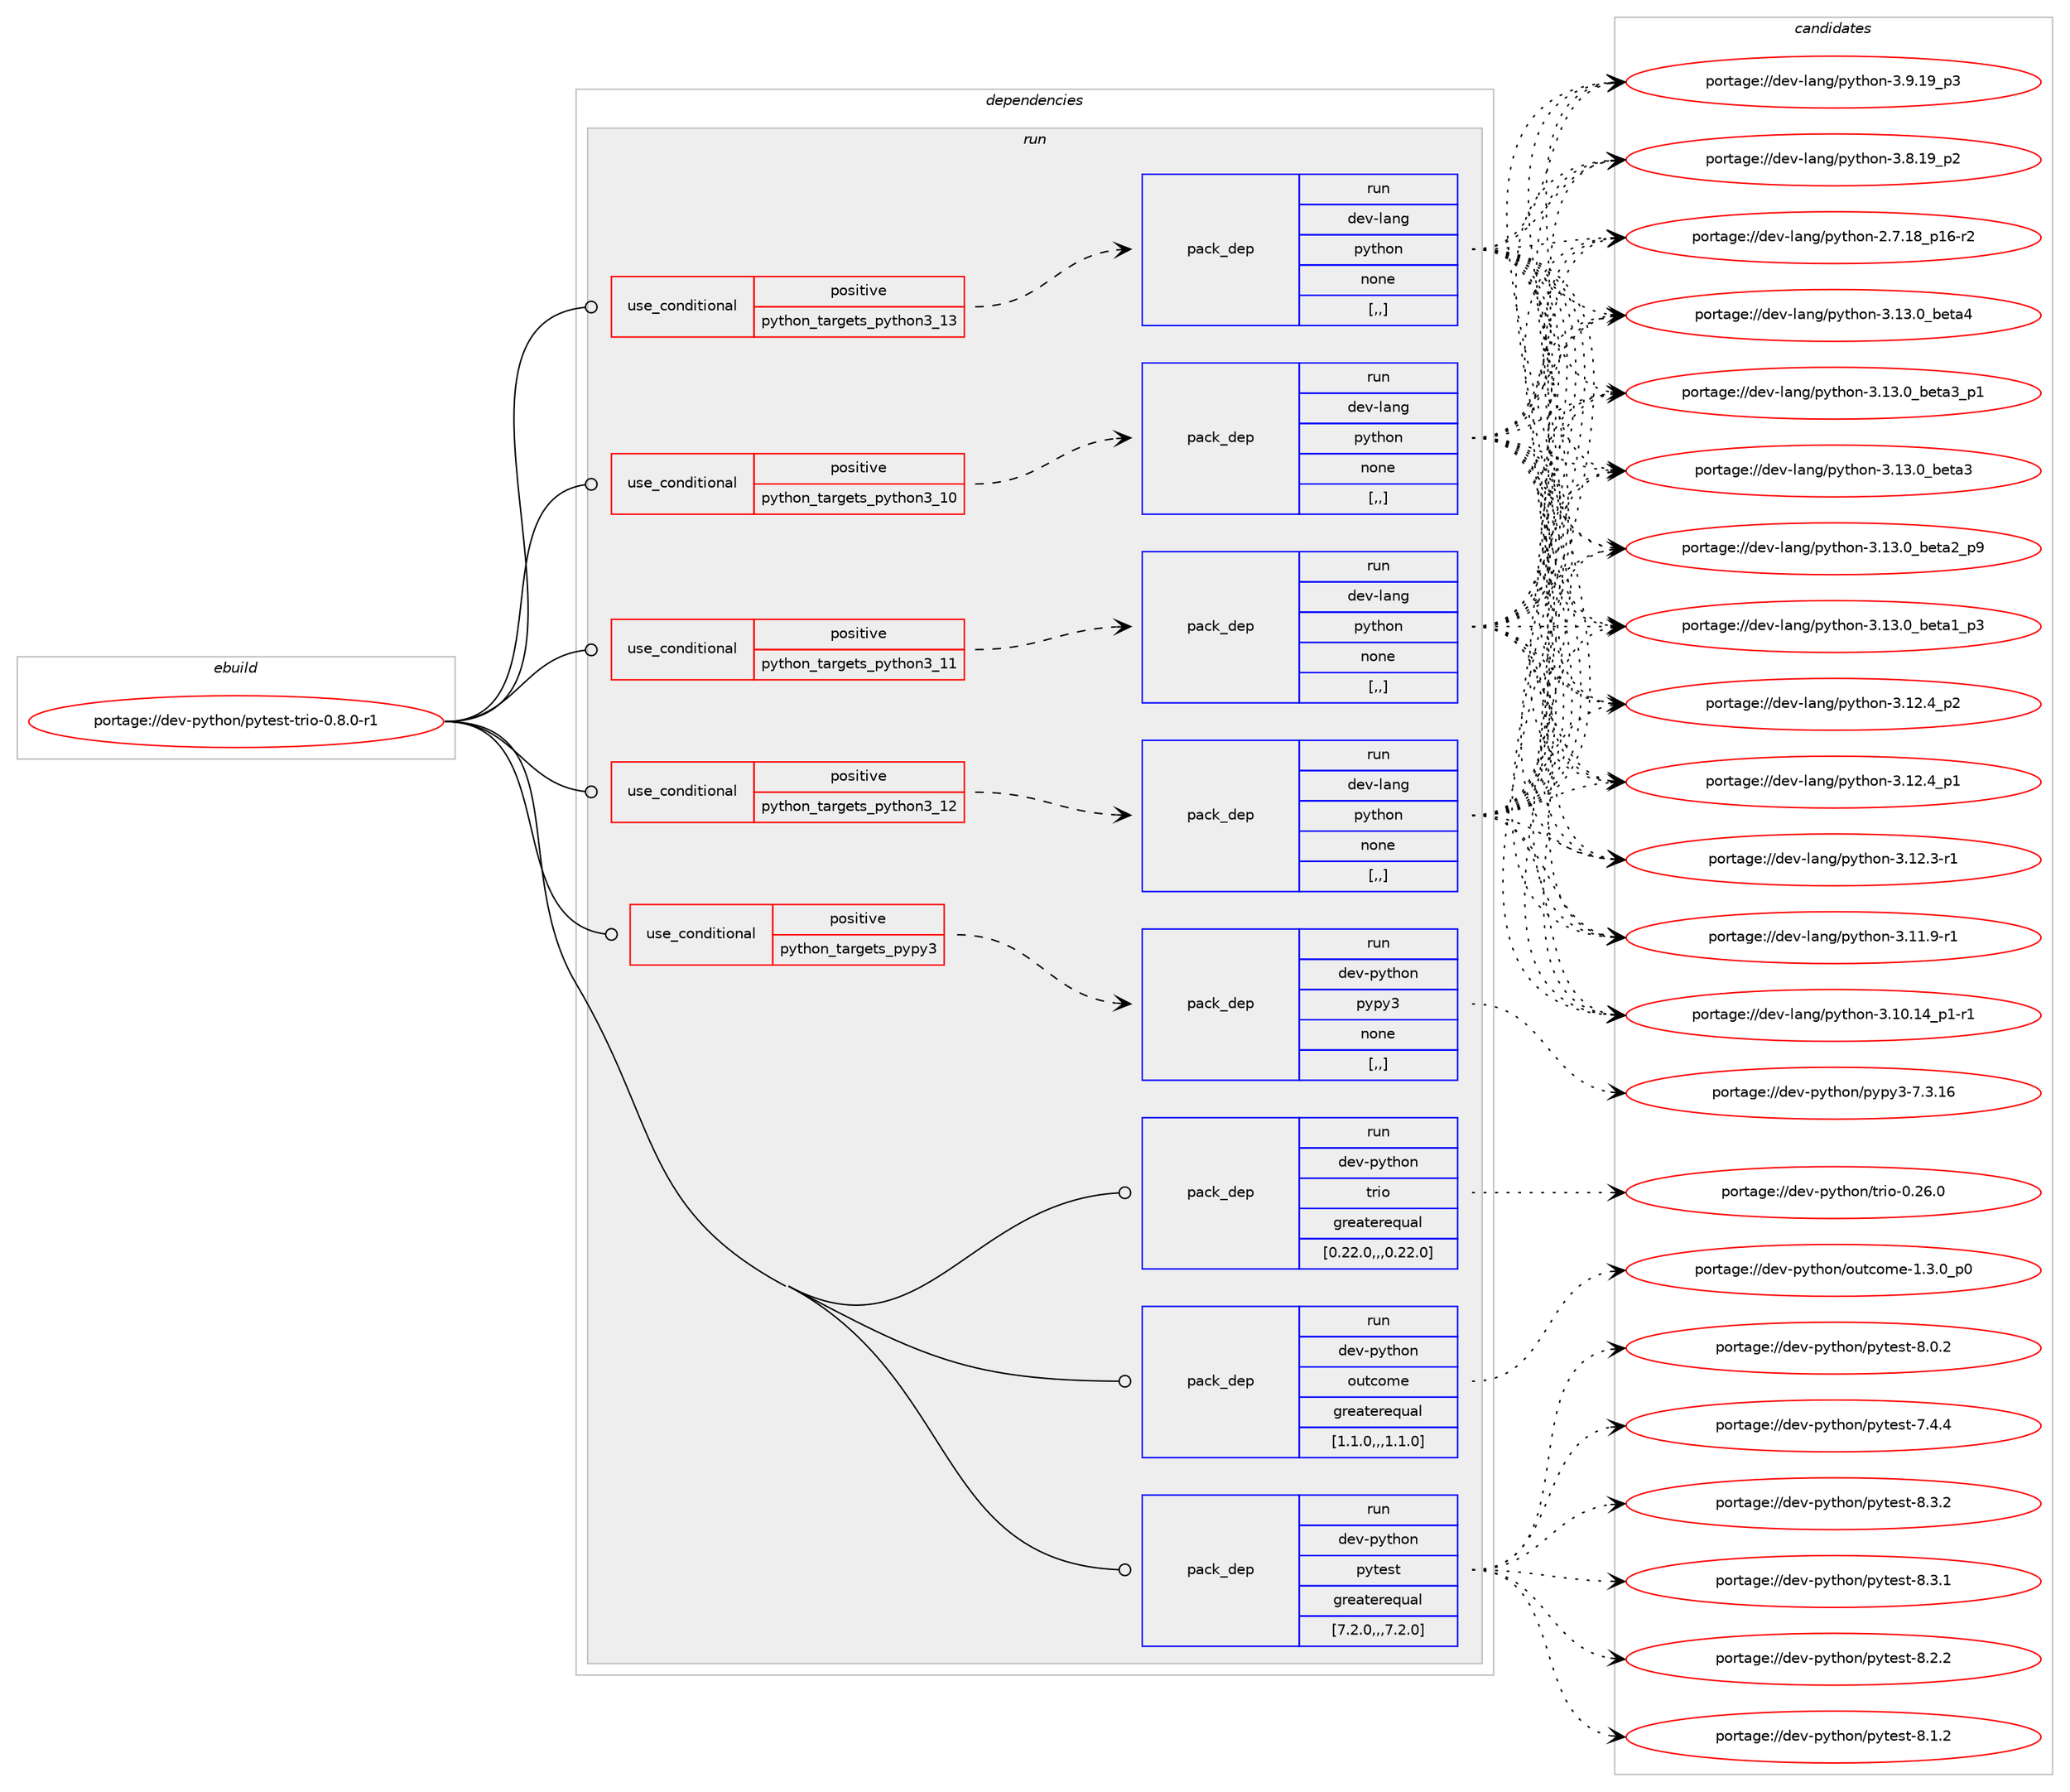 digraph prolog {

# *************
# Graph options
# *************

newrank=true;
concentrate=true;
compound=true;
graph [rankdir=LR,fontname=Helvetica,fontsize=10,ranksep=1.5];#, ranksep=2.5, nodesep=0.2];
edge  [arrowhead=vee];
node  [fontname=Helvetica,fontsize=10];

# **********
# The ebuild
# **********

subgraph cluster_leftcol {
color=gray;
label=<<i>ebuild</i>>;
id [label="portage://dev-python/pytest-trio-0.8.0-r1", color=red, width=4, href="../dev-python/pytest-trio-0.8.0-r1.svg"];
}

# ****************
# The dependencies
# ****************

subgraph cluster_midcol {
color=gray;
label=<<i>dependencies</i>>;
subgraph cluster_compile {
fillcolor="#eeeeee";
style=filled;
label=<<i>compile</i>>;
}
subgraph cluster_compileandrun {
fillcolor="#eeeeee";
style=filled;
label=<<i>compile and run</i>>;
}
subgraph cluster_run {
fillcolor="#eeeeee";
style=filled;
label=<<i>run</i>>;
subgraph cond38189 {
dependency159894 [label=<<TABLE BORDER="0" CELLBORDER="1" CELLSPACING="0" CELLPADDING="4"><TR><TD ROWSPAN="3" CELLPADDING="10">use_conditional</TD></TR><TR><TD>positive</TD></TR><TR><TD>python_targets_pypy3</TD></TR></TABLE>>, shape=none, color=red];
subgraph pack120436 {
dependency159895 [label=<<TABLE BORDER="0" CELLBORDER="1" CELLSPACING="0" CELLPADDING="4" WIDTH="220"><TR><TD ROWSPAN="6" CELLPADDING="30">pack_dep</TD></TR><TR><TD WIDTH="110">run</TD></TR><TR><TD>dev-python</TD></TR><TR><TD>pypy3</TD></TR><TR><TD>none</TD></TR><TR><TD>[,,]</TD></TR></TABLE>>, shape=none, color=blue];
}
dependency159894:e -> dependency159895:w [weight=20,style="dashed",arrowhead="vee"];
}
id:e -> dependency159894:w [weight=20,style="solid",arrowhead="odot"];
subgraph cond38190 {
dependency159896 [label=<<TABLE BORDER="0" CELLBORDER="1" CELLSPACING="0" CELLPADDING="4"><TR><TD ROWSPAN="3" CELLPADDING="10">use_conditional</TD></TR><TR><TD>positive</TD></TR><TR><TD>python_targets_python3_10</TD></TR></TABLE>>, shape=none, color=red];
subgraph pack120437 {
dependency159897 [label=<<TABLE BORDER="0" CELLBORDER="1" CELLSPACING="0" CELLPADDING="4" WIDTH="220"><TR><TD ROWSPAN="6" CELLPADDING="30">pack_dep</TD></TR><TR><TD WIDTH="110">run</TD></TR><TR><TD>dev-lang</TD></TR><TR><TD>python</TD></TR><TR><TD>none</TD></TR><TR><TD>[,,]</TD></TR></TABLE>>, shape=none, color=blue];
}
dependency159896:e -> dependency159897:w [weight=20,style="dashed",arrowhead="vee"];
}
id:e -> dependency159896:w [weight=20,style="solid",arrowhead="odot"];
subgraph cond38191 {
dependency159898 [label=<<TABLE BORDER="0" CELLBORDER="1" CELLSPACING="0" CELLPADDING="4"><TR><TD ROWSPAN="3" CELLPADDING="10">use_conditional</TD></TR><TR><TD>positive</TD></TR><TR><TD>python_targets_python3_11</TD></TR></TABLE>>, shape=none, color=red];
subgraph pack120438 {
dependency159899 [label=<<TABLE BORDER="0" CELLBORDER="1" CELLSPACING="0" CELLPADDING="4" WIDTH="220"><TR><TD ROWSPAN="6" CELLPADDING="30">pack_dep</TD></TR><TR><TD WIDTH="110">run</TD></TR><TR><TD>dev-lang</TD></TR><TR><TD>python</TD></TR><TR><TD>none</TD></TR><TR><TD>[,,]</TD></TR></TABLE>>, shape=none, color=blue];
}
dependency159898:e -> dependency159899:w [weight=20,style="dashed",arrowhead="vee"];
}
id:e -> dependency159898:w [weight=20,style="solid",arrowhead="odot"];
subgraph cond38192 {
dependency159900 [label=<<TABLE BORDER="0" CELLBORDER="1" CELLSPACING="0" CELLPADDING="4"><TR><TD ROWSPAN="3" CELLPADDING="10">use_conditional</TD></TR><TR><TD>positive</TD></TR><TR><TD>python_targets_python3_12</TD></TR></TABLE>>, shape=none, color=red];
subgraph pack120439 {
dependency159901 [label=<<TABLE BORDER="0" CELLBORDER="1" CELLSPACING="0" CELLPADDING="4" WIDTH="220"><TR><TD ROWSPAN="6" CELLPADDING="30">pack_dep</TD></TR><TR><TD WIDTH="110">run</TD></TR><TR><TD>dev-lang</TD></TR><TR><TD>python</TD></TR><TR><TD>none</TD></TR><TR><TD>[,,]</TD></TR></TABLE>>, shape=none, color=blue];
}
dependency159900:e -> dependency159901:w [weight=20,style="dashed",arrowhead="vee"];
}
id:e -> dependency159900:w [weight=20,style="solid",arrowhead="odot"];
subgraph cond38193 {
dependency159902 [label=<<TABLE BORDER="0" CELLBORDER="1" CELLSPACING="0" CELLPADDING="4"><TR><TD ROWSPAN="3" CELLPADDING="10">use_conditional</TD></TR><TR><TD>positive</TD></TR><TR><TD>python_targets_python3_13</TD></TR></TABLE>>, shape=none, color=red];
subgraph pack120440 {
dependency159903 [label=<<TABLE BORDER="0" CELLBORDER="1" CELLSPACING="0" CELLPADDING="4" WIDTH="220"><TR><TD ROWSPAN="6" CELLPADDING="30">pack_dep</TD></TR><TR><TD WIDTH="110">run</TD></TR><TR><TD>dev-lang</TD></TR><TR><TD>python</TD></TR><TR><TD>none</TD></TR><TR><TD>[,,]</TD></TR></TABLE>>, shape=none, color=blue];
}
dependency159902:e -> dependency159903:w [weight=20,style="dashed",arrowhead="vee"];
}
id:e -> dependency159902:w [weight=20,style="solid",arrowhead="odot"];
subgraph pack120441 {
dependency159904 [label=<<TABLE BORDER="0" CELLBORDER="1" CELLSPACING="0" CELLPADDING="4" WIDTH="220"><TR><TD ROWSPAN="6" CELLPADDING="30">pack_dep</TD></TR><TR><TD WIDTH="110">run</TD></TR><TR><TD>dev-python</TD></TR><TR><TD>outcome</TD></TR><TR><TD>greaterequal</TD></TR><TR><TD>[1.1.0,,,1.1.0]</TD></TR></TABLE>>, shape=none, color=blue];
}
id:e -> dependency159904:w [weight=20,style="solid",arrowhead="odot"];
subgraph pack120442 {
dependency159905 [label=<<TABLE BORDER="0" CELLBORDER="1" CELLSPACING="0" CELLPADDING="4" WIDTH="220"><TR><TD ROWSPAN="6" CELLPADDING="30">pack_dep</TD></TR><TR><TD WIDTH="110">run</TD></TR><TR><TD>dev-python</TD></TR><TR><TD>pytest</TD></TR><TR><TD>greaterequal</TD></TR><TR><TD>[7.2.0,,,7.2.0]</TD></TR></TABLE>>, shape=none, color=blue];
}
id:e -> dependency159905:w [weight=20,style="solid",arrowhead="odot"];
subgraph pack120443 {
dependency159906 [label=<<TABLE BORDER="0" CELLBORDER="1" CELLSPACING="0" CELLPADDING="4" WIDTH="220"><TR><TD ROWSPAN="6" CELLPADDING="30">pack_dep</TD></TR><TR><TD WIDTH="110">run</TD></TR><TR><TD>dev-python</TD></TR><TR><TD>trio</TD></TR><TR><TD>greaterequal</TD></TR><TR><TD>[0.22.0,,,0.22.0]</TD></TR></TABLE>>, shape=none, color=blue];
}
id:e -> dependency159906:w [weight=20,style="solid",arrowhead="odot"];
}
}

# **************
# The candidates
# **************

subgraph cluster_choices {
rank=same;
color=gray;
label=<<i>candidates</i>>;

subgraph choice120436 {
color=black;
nodesep=1;
choice10010111845112121116104111110471121211121215145554651464954 [label="portage://dev-python/pypy3-7.3.16", color=red, width=4,href="../dev-python/pypy3-7.3.16.svg"];
dependency159895:e -> choice10010111845112121116104111110471121211121215145554651464954:w [style=dotted,weight="100"];
}
subgraph choice120437 {
color=black;
nodesep=1;
choice1001011184510897110103471121211161041111104551464951464895981011169752 [label="portage://dev-lang/python-3.13.0_beta4", color=red, width=4,href="../dev-lang/python-3.13.0_beta4.svg"];
choice10010111845108971101034711212111610411111045514649514648959810111697519511249 [label="portage://dev-lang/python-3.13.0_beta3_p1", color=red, width=4,href="../dev-lang/python-3.13.0_beta3_p1.svg"];
choice1001011184510897110103471121211161041111104551464951464895981011169751 [label="portage://dev-lang/python-3.13.0_beta3", color=red, width=4,href="../dev-lang/python-3.13.0_beta3.svg"];
choice10010111845108971101034711212111610411111045514649514648959810111697509511257 [label="portage://dev-lang/python-3.13.0_beta2_p9", color=red, width=4,href="../dev-lang/python-3.13.0_beta2_p9.svg"];
choice10010111845108971101034711212111610411111045514649514648959810111697499511251 [label="portage://dev-lang/python-3.13.0_beta1_p3", color=red, width=4,href="../dev-lang/python-3.13.0_beta1_p3.svg"];
choice100101118451089711010347112121116104111110455146495046529511250 [label="portage://dev-lang/python-3.12.4_p2", color=red, width=4,href="../dev-lang/python-3.12.4_p2.svg"];
choice100101118451089711010347112121116104111110455146495046529511249 [label="portage://dev-lang/python-3.12.4_p1", color=red, width=4,href="../dev-lang/python-3.12.4_p1.svg"];
choice100101118451089711010347112121116104111110455146495046514511449 [label="portage://dev-lang/python-3.12.3-r1", color=red, width=4,href="../dev-lang/python-3.12.3-r1.svg"];
choice100101118451089711010347112121116104111110455146494946574511449 [label="portage://dev-lang/python-3.11.9-r1", color=red, width=4,href="../dev-lang/python-3.11.9-r1.svg"];
choice100101118451089711010347112121116104111110455146494846495295112494511449 [label="portage://dev-lang/python-3.10.14_p1-r1", color=red, width=4,href="../dev-lang/python-3.10.14_p1-r1.svg"];
choice100101118451089711010347112121116104111110455146574649579511251 [label="portage://dev-lang/python-3.9.19_p3", color=red, width=4,href="../dev-lang/python-3.9.19_p3.svg"];
choice100101118451089711010347112121116104111110455146564649579511250 [label="portage://dev-lang/python-3.8.19_p2", color=red, width=4,href="../dev-lang/python-3.8.19_p2.svg"];
choice100101118451089711010347112121116104111110455046554649569511249544511450 [label="portage://dev-lang/python-2.7.18_p16-r2", color=red, width=4,href="../dev-lang/python-2.7.18_p16-r2.svg"];
dependency159897:e -> choice1001011184510897110103471121211161041111104551464951464895981011169752:w [style=dotted,weight="100"];
dependency159897:e -> choice10010111845108971101034711212111610411111045514649514648959810111697519511249:w [style=dotted,weight="100"];
dependency159897:e -> choice1001011184510897110103471121211161041111104551464951464895981011169751:w [style=dotted,weight="100"];
dependency159897:e -> choice10010111845108971101034711212111610411111045514649514648959810111697509511257:w [style=dotted,weight="100"];
dependency159897:e -> choice10010111845108971101034711212111610411111045514649514648959810111697499511251:w [style=dotted,weight="100"];
dependency159897:e -> choice100101118451089711010347112121116104111110455146495046529511250:w [style=dotted,weight="100"];
dependency159897:e -> choice100101118451089711010347112121116104111110455146495046529511249:w [style=dotted,weight="100"];
dependency159897:e -> choice100101118451089711010347112121116104111110455146495046514511449:w [style=dotted,weight="100"];
dependency159897:e -> choice100101118451089711010347112121116104111110455146494946574511449:w [style=dotted,weight="100"];
dependency159897:e -> choice100101118451089711010347112121116104111110455146494846495295112494511449:w [style=dotted,weight="100"];
dependency159897:e -> choice100101118451089711010347112121116104111110455146574649579511251:w [style=dotted,weight="100"];
dependency159897:e -> choice100101118451089711010347112121116104111110455146564649579511250:w [style=dotted,weight="100"];
dependency159897:e -> choice100101118451089711010347112121116104111110455046554649569511249544511450:w [style=dotted,weight="100"];
}
subgraph choice120438 {
color=black;
nodesep=1;
choice1001011184510897110103471121211161041111104551464951464895981011169752 [label="portage://dev-lang/python-3.13.0_beta4", color=red, width=4,href="../dev-lang/python-3.13.0_beta4.svg"];
choice10010111845108971101034711212111610411111045514649514648959810111697519511249 [label="portage://dev-lang/python-3.13.0_beta3_p1", color=red, width=4,href="../dev-lang/python-3.13.0_beta3_p1.svg"];
choice1001011184510897110103471121211161041111104551464951464895981011169751 [label="portage://dev-lang/python-3.13.0_beta3", color=red, width=4,href="../dev-lang/python-3.13.0_beta3.svg"];
choice10010111845108971101034711212111610411111045514649514648959810111697509511257 [label="portage://dev-lang/python-3.13.0_beta2_p9", color=red, width=4,href="../dev-lang/python-3.13.0_beta2_p9.svg"];
choice10010111845108971101034711212111610411111045514649514648959810111697499511251 [label="portage://dev-lang/python-3.13.0_beta1_p3", color=red, width=4,href="../dev-lang/python-3.13.0_beta1_p3.svg"];
choice100101118451089711010347112121116104111110455146495046529511250 [label="portage://dev-lang/python-3.12.4_p2", color=red, width=4,href="../dev-lang/python-3.12.4_p2.svg"];
choice100101118451089711010347112121116104111110455146495046529511249 [label="portage://dev-lang/python-3.12.4_p1", color=red, width=4,href="../dev-lang/python-3.12.4_p1.svg"];
choice100101118451089711010347112121116104111110455146495046514511449 [label="portage://dev-lang/python-3.12.3-r1", color=red, width=4,href="../dev-lang/python-3.12.3-r1.svg"];
choice100101118451089711010347112121116104111110455146494946574511449 [label="portage://dev-lang/python-3.11.9-r1", color=red, width=4,href="../dev-lang/python-3.11.9-r1.svg"];
choice100101118451089711010347112121116104111110455146494846495295112494511449 [label="portage://dev-lang/python-3.10.14_p1-r1", color=red, width=4,href="../dev-lang/python-3.10.14_p1-r1.svg"];
choice100101118451089711010347112121116104111110455146574649579511251 [label="portage://dev-lang/python-3.9.19_p3", color=red, width=4,href="../dev-lang/python-3.9.19_p3.svg"];
choice100101118451089711010347112121116104111110455146564649579511250 [label="portage://dev-lang/python-3.8.19_p2", color=red, width=4,href="../dev-lang/python-3.8.19_p2.svg"];
choice100101118451089711010347112121116104111110455046554649569511249544511450 [label="portage://dev-lang/python-2.7.18_p16-r2", color=red, width=4,href="../dev-lang/python-2.7.18_p16-r2.svg"];
dependency159899:e -> choice1001011184510897110103471121211161041111104551464951464895981011169752:w [style=dotted,weight="100"];
dependency159899:e -> choice10010111845108971101034711212111610411111045514649514648959810111697519511249:w [style=dotted,weight="100"];
dependency159899:e -> choice1001011184510897110103471121211161041111104551464951464895981011169751:w [style=dotted,weight="100"];
dependency159899:e -> choice10010111845108971101034711212111610411111045514649514648959810111697509511257:w [style=dotted,weight="100"];
dependency159899:e -> choice10010111845108971101034711212111610411111045514649514648959810111697499511251:w [style=dotted,weight="100"];
dependency159899:e -> choice100101118451089711010347112121116104111110455146495046529511250:w [style=dotted,weight="100"];
dependency159899:e -> choice100101118451089711010347112121116104111110455146495046529511249:w [style=dotted,weight="100"];
dependency159899:e -> choice100101118451089711010347112121116104111110455146495046514511449:w [style=dotted,weight="100"];
dependency159899:e -> choice100101118451089711010347112121116104111110455146494946574511449:w [style=dotted,weight="100"];
dependency159899:e -> choice100101118451089711010347112121116104111110455146494846495295112494511449:w [style=dotted,weight="100"];
dependency159899:e -> choice100101118451089711010347112121116104111110455146574649579511251:w [style=dotted,weight="100"];
dependency159899:e -> choice100101118451089711010347112121116104111110455146564649579511250:w [style=dotted,weight="100"];
dependency159899:e -> choice100101118451089711010347112121116104111110455046554649569511249544511450:w [style=dotted,weight="100"];
}
subgraph choice120439 {
color=black;
nodesep=1;
choice1001011184510897110103471121211161041111104551464951464895981011169752 [label="portage://dev-lang/python-3.13.0_beta4", color=red, width=4,href="../dev-lang/python-3.13.0_beta4.svg"];
choice10010111845108971101034711212111610411111045514649514648959810111697519511249 [label="portage://dev-lang/python-3.13.0_beta3_p1", color=red, width=4,href="../dev-lang/python-3.13.0_beta3_p1.svg"];
choice1001011184510897110103471121211161041111104551464951464895981011169751 [label="portage://dev-lang/python-3.13.0_beta3", color=red, width=4,href="../dev-lang/python-3.13.0_beta3.svg"];
choice10010111845108971101034711212111610411111045514649514648959810111697509511257 [label="portage://dev-lang/python-3.13.0_beta2_p9", color=red, width=4,href="../dev-lang/python-3.13.0_beta2_p9.svg"];
choice10010111845108971101034711212111610411111045514649514648959810111697499511251 [label="portage://dev-lang/python-3.13.0_beta1_p3", color=red, width=4,href="../dev-lang/python-3.13.0_beta1_p3.svg"];
choice100101118451089711010347112121116104111110455146495046529511250 [label="portage://dev-lang/python-3.12.4_p2", color=red, width=4,href="../dev-lang/python-3.12.4_p2.svg"];
choice100101118451089711010347112121116104111110455146495046529511249 [label="portage://dev-lang/python-3.12.4_p1", color=red, width=4,href="../dev-lang/python-3.12.4_p1.svg"];
choice100101118451089711010347112121116104111110455146495046514511449 [label="portage://dev-lang/python-3.12.3-r1", color=red, width=4,href="../dev-lang/python-3.12.3-r1.svg"];
choice100101118451089711010347112121116104111110455146494946574511449 [label="portage://dev-lang/python-3.11.9-r1", color=red, width=4,href="../dev-lang/python-3.11.9-r1.svg"];
choice100101118451089711010347112121116104111110455146494846495295112494511449 [label="portage://dev-lang/python-3.10.14_p1-r1", color=red, width=4,href="../dev-lang/python-3.10.14_p1-r1.svg"];
choice100101118451089711010347112121116104111110455146574649579511251 [label="portage://dev-lang/python-3.9.19_p3", color=red, width=4,href="../dev-lang/python-3.9.19_p3.svg"];
choice100101118451089711010347112121116104111110455146564649579511250 [label="portage://dev-lang/python-3.8.19_p2", color=red, width=4,href="../dev-lang/python-3.8.19_p2.svg"];
choice100101118451089711010347112121116104111110455046554649569511249544511450 [label="portage://dev-lang/python-2.7.18_p16-r2", color=red, width=4,href="../dev-lang/python-2.7.18_p16-r2.svg"];
dependency159901:e -> choice1001011184510897110103471121211161041111104551464951464895981011169752:w [style=dotted,weight="100"];
dependency159901:e -> choice10010111845108971101034711212111610411111045514649514648959810111697519511249:w [style=dotted,weight="100"];
dependency159901:e -> choice1001011184510897110103471121211161041111104551464951464895981011169751:w [style=dotted,weight="100"];
dependency159901:e -> choice10010111845108971101034711212111610411111045514649514648959810111697509511257:w [style=dotted,weight="100"];
dependency159901:e -> choice10010111845108971101034711212111610411111045514649514648959810111697499511251:w [style=dotted,weight="100"];
dependency159901:e -> choice100101118451089711010347112121116104111110455146495046529511250:w [style=dotted,weight="100"];
dependency159901:e -> choice100101118451089711010347112121116104111110455146495046529511249:w [style=dotted,weight="100"];
dependency159901:e -> choice100101118451089711010347112121116104111110455146495046514511449:w [style=dotted,weight="100"];
dependency159901:e -> choice100101118451089711010347112121116104111110455146494946574511449:w [style=dotted,weight="100"];
dependency159901:e -> choice100101118451089711010347112121116104111110455146494846495295112494511449:w [style=dotted,weight="100"];
dependency159901:e -> choice100101118451089711010347112121116104111110455146574649579511251:w [style=dotted,weight="100"];
dependency159901:e -> choice100101118451089711010347112121116104111110455146564649579511250:w [style=dotted,weight="100"];
dependency159901:e -> choice100101118451089711010347112121116104111110455046554649569511249544511450:w [style=dotted,weight="100"];
}
subgraph choice120440 {
color=black;
nodesep=1;
choice1001011184510897110103471121211161041111104551464951464895981011169752 [label="portage://dev-lang/python-3.13.0_beta4", color=red, width=4,href="../dev-lang/python-3.13.0_beta4.svg"];
choice10010111845108971101034711212111610411111045514649514648959810111697519511249 [label="portage://dev-lang/python-3.13.0_beta3_p1", color=red, width=4,href="../dev-lang/python-3.13.0_beta3_p1.svg"];
choice1001011184510897110103471121211161041111104551464951464895981011169751 [label="portage://dev-lang/python-3.13.0_beta3", color=red, width=4,href="../dev-lang/python-3.13.0_beta3.svg"];
choice10010111845108971101034711212111610411111045514649514648959810111697509511257 [label="portage://dev-lang/python-3.13.0_beta2_p9", color=red, width=4,href="../dev-lang/python-3.13.0_beta2_p9.svg"];
choice10010111845108971101034711212111610411111045514649514648959810111697499511251 [label="portage://dev-lang/python-3.13.0_beta1_p3", color=red, width=4,href="../dev-lang/python-3.13.0_beta1_p3.svg"];
choice100101118451089711010347112121116104111110455146495046529511250 [label="portage://dev-lang/python-3.12.4_p2", color=red, width=4,href="../dev-lang/python-3.12.4_p2.svg"];
choice100101118451089711010347112121116104111110455146495046529511249 [label="portage://dev-lang/python-3.12.4_p1", color=red, width=4,href="../dev-lang/python-3.12.4_p1.svg"];
choice100101118451089711010347112121116104111110455146495046514511449 [label="portage://dev-lang/python-3.12.3-r1", color=red, width=4,href="../dev-lang/python-3.12.3-r1.svg"];
choice100101118451089711010347112121116104111110455146494946574511449 [label="portage://dev-lang/python-3.11.9-r1", color=red, width=4,href="../dev-lang/python-3.11.9-r1.svg"];
choice100101118451089711010347112121116104111110455146494846495295112494511449 [label="portage://dev-lang/python-3.10.14_p1-r1", color=red, width=4,href="../dev-lang/python-3.10.14_p1-r1.svg"];
choice100101118451089711010347112121116104111110455146574649579511251 [label="portage://dev-lang/python-3.9.19_p3", color=red, width=4,href="../dev-lang/python-3.9.19_p3.svg"];
choice100101118451089711010347112121116104111110455146564649579511250 [label="portage://dev-lang/python-3.8.19_p2", color=red, width=4,href="../dev-lang/python-3.8.19_p2.svg"];
choice100101118451089711010347112121116104111110455046554649569511249544511450 [label="portage://dev-lang/python-2.7.18_p16-r2", color=red, width=4,href="../dev-lang/python-2.7.18_p16-r2.svg"];
dependency159903:e -> choice1001011184510897110103471121211161041111104551464951464895981011169752:w [style=dotted,weight="100"];
dependency159903:e -> choice10010111845108971101034711212111610411111045514649514648959810111697519511249:w [style=dotted,weight="100"];
dependency159903:e -> choice1001011184510897110103471121211161041111104551464951464895981011169751:w [style=dotted,weight="100"];
dependency159903:e -> choice10010111845108971101034711212111610411111045514649514648959810111697509511257:w [style=dotted,weight="100"];
dependency159903:e -> choice10010111845108971101034711212111610411111045514649514648959810111697499511251:w [style=dotted,weight="100"];
dependency159903:e -> choice100101118451089711010347112121116104111110455146495046529511250:w [style=dotted,weight="100"];
dependency159903:e -> choice100101118451089711010347112121116104111110455146495046529511249:w [style=dotted,weight="100"];
dependency159903:e -> choice100101118451089711010347112121116104111110455146495046514511449:w [style=dotted,weight="100"];
dependency159903:e -> choice100101118451089711010347112121116104111110455146494946574511449:w [style=dotted,weight="100"];
dependency159903:e -> choice100101118451089711010347112121116104111110455146494846495295112494511449:w [style=dotted,weight="100"];
dependency159903:e -> choice100101118451089711010347112121116104111110455146574649579511251:w [style=dotted,weight="100"];
dependency159903:e -> choice100101118451089711010347112121116104111110455146564649579511250:w [style=dotted,weight="100"];
dependency159903:e -> choice100101118451089711010347112121116104111110455046554649569511249544511450:w [style=dotted,weight="100"];
}
subgraph choice120441 {
color=black;
nodesep=1;
choice1001011184511212111610411111047111117116991111091014549465146489511248 [label="portage://dev-python/outcome-1.3.0_p0", color=red, width=4,href="../dev-python/outcome-1.3.0_p0.svg"];
dependency159904:e -> choice1001011184511212111610411111047111117116991111091014549465146489511248:w [style=dotted,weight="100"];
}
subgraph choice120442 {
color=black;
nodesep=1;
choice1001011184511212111610411111047112121116101115116455646514650 [label="portage://dev-python/pytest-8.3.2", color=red, width=4,href="../dev-python/pytest-8.3.2.svg"];
choice1001011184511212111610411111047112121116101115116455646514649 [label="portage://dev-python/pytest-8.3.1", color=red, width=4,href="../dev-python/pytest-8.3.1.svg"];
choice1001011184511212111610411111047112121116101115116455646504650 [label="portage://dev-python/pytest-8.2.2", color=red, width=4,href="../dev-python/pytest-8.2.2.svg"];
choice1001011184511212111610411111047112121116101115116455646494650 [label="portage://dev-python/pytest-8.1.2", color=red, width=4,href="../dev-python/pytest-8.1.2.svg"];
choice1001011184511212111610411111047112121116101115116455646484650 [label="portage://dev-python/pytest-8.0.2", color=red, width=4,href="../dev-python/pytest-8.0.2.svg"];
choice1001011184511212111610411111047112121116101115116455546524652 [label="portage://dev-python/pytest-7.4.4", color=red, width=4,href="../dev-python/pytest-7.4.4.svg"];
dependency159905:e -> choice1001011184511212111610411111047112121116101115116455646514650:w [style=dotted,weight="100"];
dependency159905:e -> choice1001011184511212111610411111047112121116101115116455646514649:w [style=dotted,weight="100"];
dependency159905:e -> choice1001011184511212111610411111047112121116101115116455646504650:w [style=dotted,weight="100"];
dependency159905:e -> choice1001011184511212111610411111047112121116101115116455646494650:w [style=dotted,weight="100"];
dependency159905:e -> choice1001011184511212111610411111047112121116101115116455646484650:w [style=dotted,weight="100"];
dependency159905:e -> choice1001011184511212111610411111047112121116101115116455546524652:w [style=dotted,weight="100"];
}
subgraph choice120443 {
color=black;
nodesep=1;
choice100101118451121211161041111104711611410511145484650544648 [label="portage://dev-python/trio-0.26.0", color=red, width=4,href="../dev-python/trio-0.26.0.svg"];
dependency159906:e -> choice100101118451121211161041111104711611410511145484650544648:w [style=dotted,weight="100"];
}
}

}
